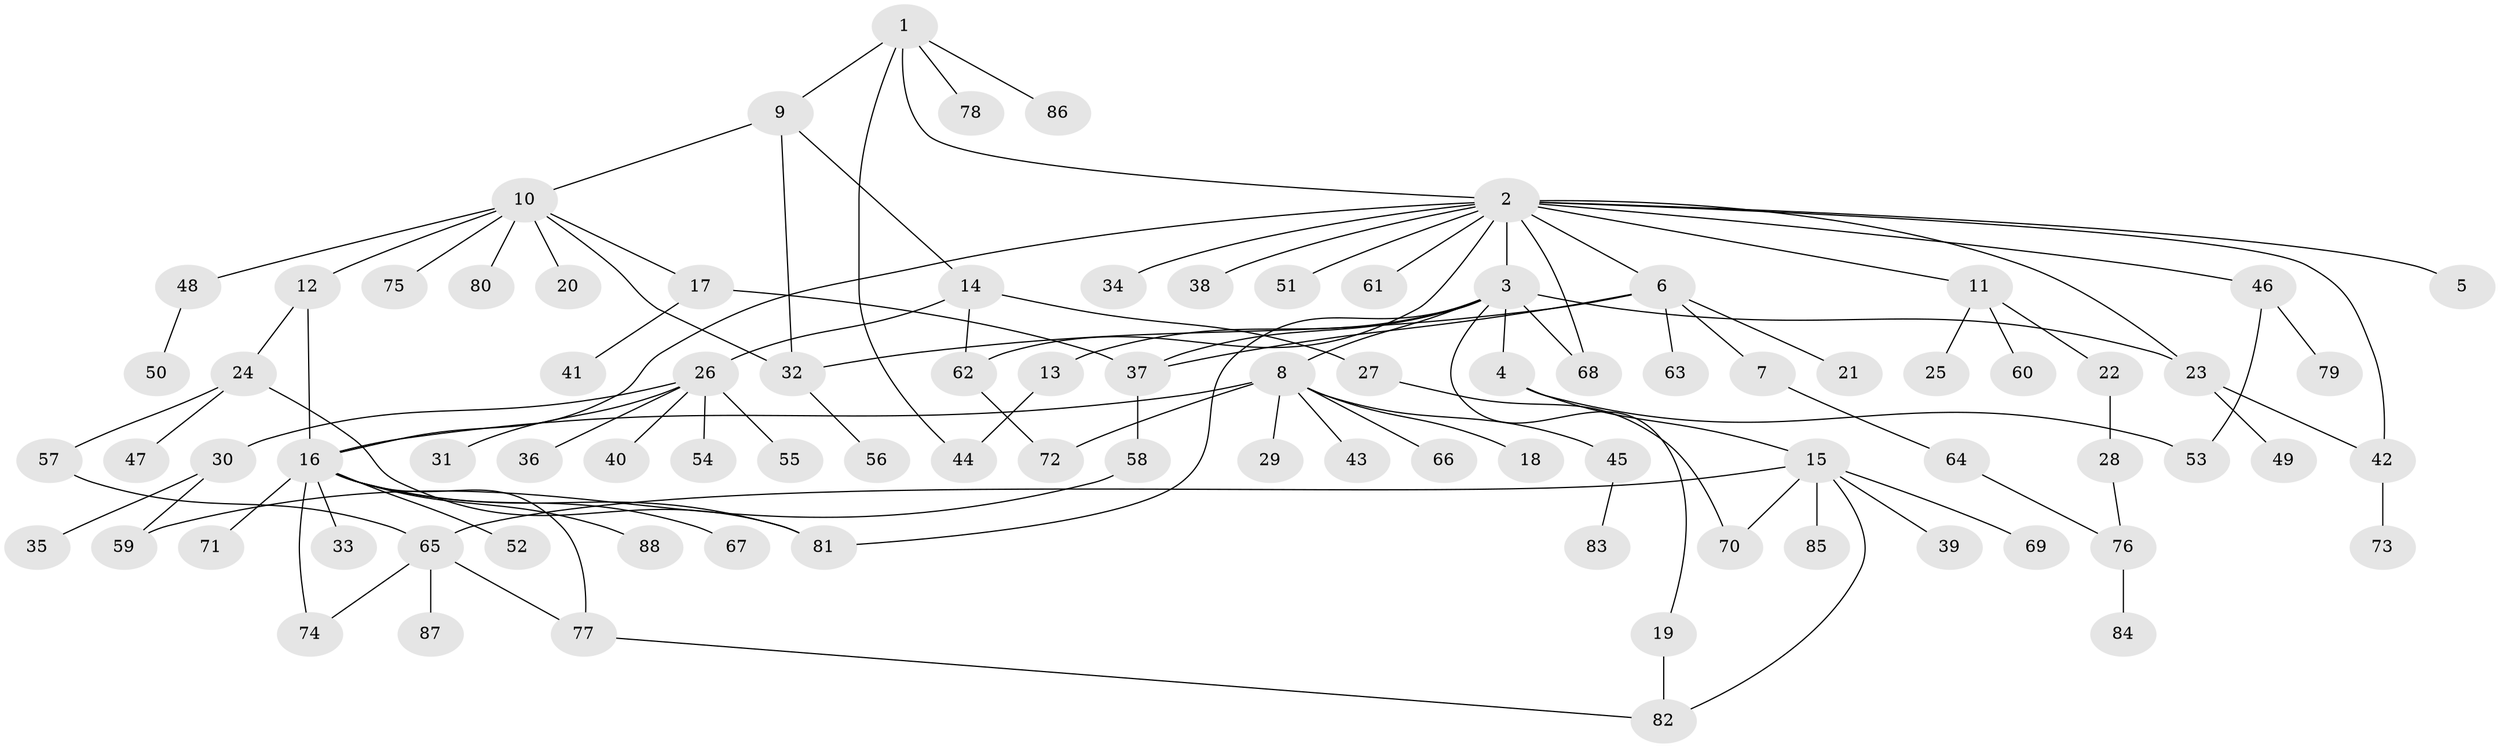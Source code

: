 // Generated by graph-tools (version 1.1) at 2025/49/03/09/25 03:49:54]
// undirected, 88 vertices, 110 edges
graph export_dot {
graph [start="1"]
  node [color=gray90,style=filled];
  1;
  2;
  3;
  4;
  5;
  6;
  7;
  8;
  9;
  10;
  11;
  12;
  13;
  14;
  15;
  16;
  17;
  18;
  19;
  20;
  21;
  22;
  23;
  24;
  25;
  26;
  27;
  28;
  29;
  30;
  31;
  32;
  33;
  34;
  35;
  36;
  37;
  38;
  39;
  40;
  41;
  42;
  43;
  44;
  45;
  46;
  47;
  48;
  49;
  50;
  51;
  52;
  53;
  54;
  55;
  56;
  57;
  58;
  59;
  60;
  61;
  62;
  63;
  64;
  65;
  66;
  67;
  68;
  69;
  70;
  71;
  72;
  73;
  74;
  75;
  76;
  77;
  78;
  79;
  80;
  81;
  82;
  83;
  84;
  85;
  86;
  87;
  88;
  1 -- 2;
  1 -- 9;
  1 -- 44;
  1 -- 78;
  1 -- 86;
  2 -- 3;
  2 -- 5;
  2 -- 6;
  2 -- 11;
  2 -- 16;
  2 -- 23;
  2 -- 34;
  2 -- 38;
  2 -- 42;
  2 -- 46;
  2 -- 51;
  2 -- 61;
  2 -- 62;
  2 -- 68;
  3 -- 4;
  3 -- 8;
  3 -- 13;
  3 -- 19;
  3 -- 23;
  3 -- 37;
  3 -- 68;
  3 -- 81;
  4 -- 15;
  4 -- 53;
  6 -- 7;
  6 -- 21;
  6 -- 32;
  6 -- 37;
  6 -- 63;
  7 -- 64;
  8 -- 16;
  8 -- 18;
  8 -- 29;
  8 -- 43;
  8 -- 45;
  8 -- 66;
  8 -- 72;
  9 -- 10;
  9 -- 14;
  9 -- 32;
  10 -- 12;
  10 -- 17;
  10 -- 20;
  10 -- 32;
  10 -- 48;
  10 -- 75;
  10 -- 80;
  11 -- 22;
  11 -- 25;
  11 -- 60;
  12 -- 16;
  12 -- 24;
  13 -- 44;
  14 -- 26;
  14 -- 27;
  14 -- 62;
  15 -- 39;
  15 -- 65;
  15 -- 69;
  15 -- 70;
  15 -- 82;
  15 -- 85;
  16 -- 33;
  16 -- 52;
  16 -- 67;
  16 -- 71;
  16 -- 74;
  16 -- 77;
  16 -- 81;
  16 -- 88;
  17 -- 37;
  17 -- 41;
  19 -- 82;
  22 -- 28;
  23 -- 42;
  23 -- 49;
  24 -- 47;
  24 -- 57;
  24 -- 81;
  26 -- 30;
  26 -- 31;
  26 -- 36;
  26 -- 40;
  26 -- 54;
  26 -- 55;
  27 -- 70;
  28 -- 76;
  30 -- 35;
  30 -- 59;
  32 -- 56;
  37 -- 58;
  42 -- 73;
  45 -- 83;
  46 -- 53;
  46 -- 79;
  48 -- 50;
  57 -- 65;
  58 -- 59;
  62 -- 72;
  64 -- 76;
  65 -- 74;
  65 -- 77;
  65 -- 87;
  76 -- 84;
  77 -- 82;
}

